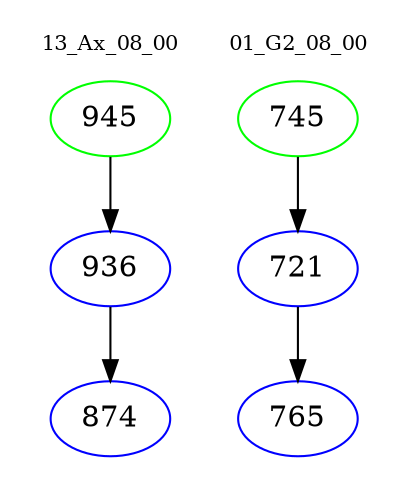 digraph{
subgraph cluster_0 {
color = white
label = "13_Ax_08_00";
fontsize=10;
T0_945 [label="945", color="green"]
T0_945 -> T0_936 [color="black"]
T0_936 [label="936", color="blue"]
T0_936 -> T0_874 [color="black"]
T0_874 [label="874", color="blue"]
}
subgraph cluster_1 {
color = white
label = "01_G2_08_00";
fontsize=10;
T1_745 [label="745", color="green"]
T1_745 -> T1_721 [color="black"]
T1_721 [label="721", color="blue"]
T1_721 -> T1_765 [color="black"]
T1_765 [label="765", color="blue"]
}
}
